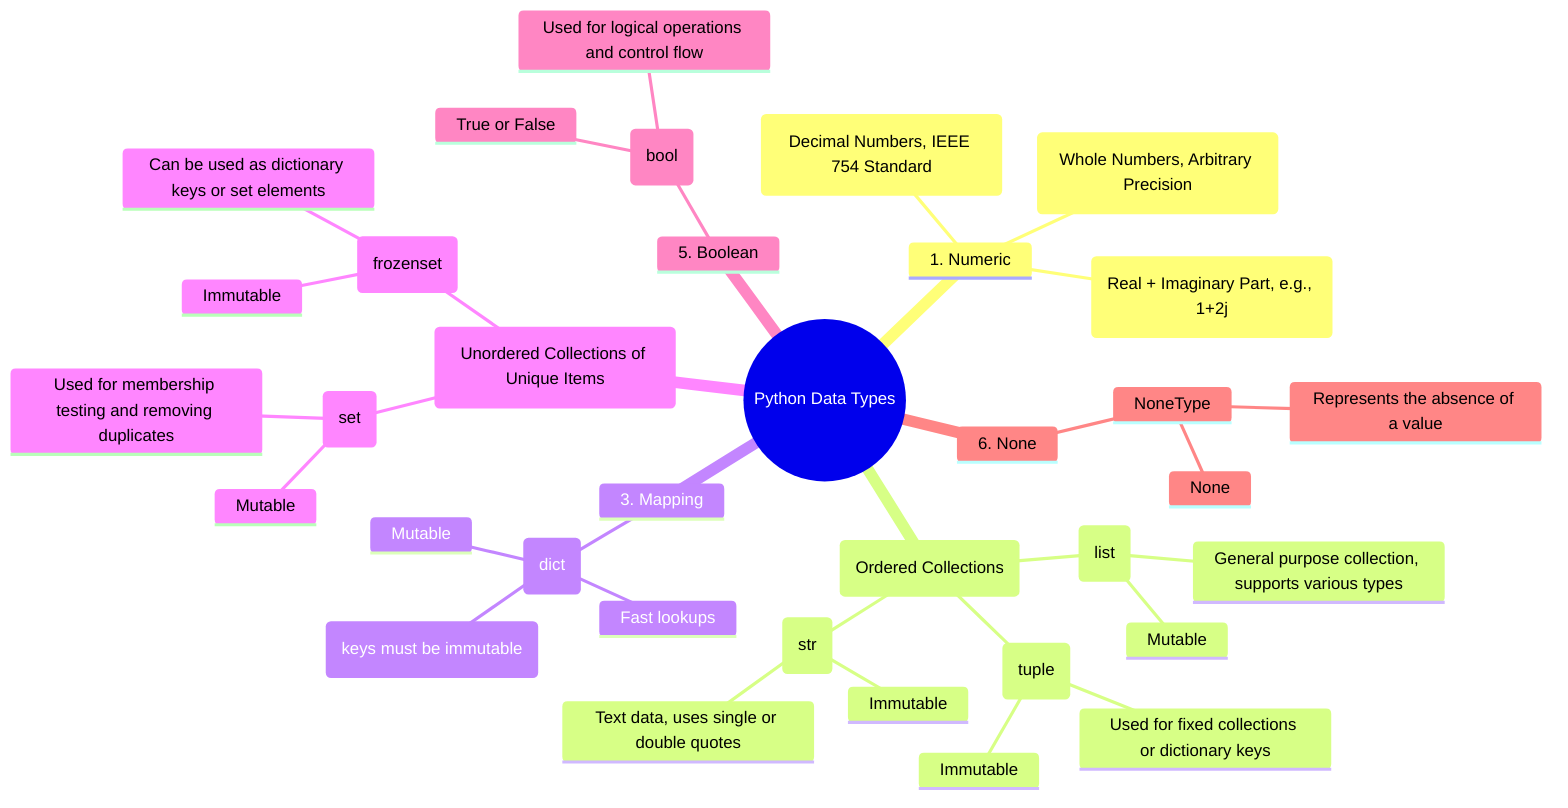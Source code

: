 mindmap
    root((Python Data Types))
        1. Numeric
            Int (Whole Numbers, Arbitrary Precision)
            Float (Decimal Numbers, IEEE 754 Standard)
            Complex (Real + Imaginary Part, e.g., 1+2j)
        2. Sequence (Ordered Collections)
            Strings (str)
                Immutable
                Text data, uses single or double quotes
            Lists (list)
                Mutable
                General purpose collection, supports various types
            Tuples (tuple)
                Immutable
                Used for fixed collections or dictionary keys
        3. Mapping
            Dictionaries (dict)
                Mutable
                Key-Value Pairs (keys must be immutable)
                Fast lookups
        4. Set (Unordered Collections of Unique Items)
            Sets (set)
                Mutable
                Used for membership testing and removing duplicates
            Frozen Sets (frozenset)
                Immutable
                Can be used as dictionary keys or set elements
        5. Boolean
            Booleans (bool)
                True or False
                Used for logical operations and control flow
        6. None
            NoneType
                None
                Represents the absence of a value